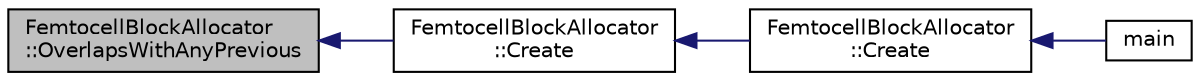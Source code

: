 digraph "FemtocellBlockAllocator::OverlapsWithAnyPrevious"
{
  edge [fontname="Helvetica",fontsize="10",labelfontname="Helvetica",labelfontsize="10"];
  node [fontname="Helvetica",fontsize="10",shape=record];
  rankdir="LR";
  Node1 [label="FemtocellBlockAllocator\l::OverlapsWithAnyPrevious",height=0.2,width=0.4,color="black", fillcolor="grey75", style="filled", fontcolor="black"];
  Node1 -> Node2 [dir="back",color="midnightblue",fontsize="10",style="solid"];
  Node2 [label="FemtocellBlockAllocator\l::Create",height=0.2,width=0.4,color="black", fillcolor="white", style="filled",URL="$dd/d6a/classFemtocellBlockAllocator.html#ac3f3dd07dae696b6991e9d483e4fffe5"];
  Node2 -> Node3 [dir="back",color="midnightblue",fontsize="10",style="solid"];
  Node3 [label="FemtocellBlockAllocator\l::Create",height=0.2,width=0.4,color="black", fillcolor="white", style="filled",URL="$dd/d6a/classFemtocellBlockAllocator.html#a2171808c3f563b2b18858fa15efc5c5e"];
  Node3 -> Node4 [dir="back",color="midnightblue",fontsize="10",style="solid"];
  Node4 [label="main",height=0.2,width=0.4,color="black", fillcolor="white", style="filled",URL="$da/d10/lena-dual-stripe_8cc.html#a0ddf1224851353fc92bfbff6f499fa97"];
}
